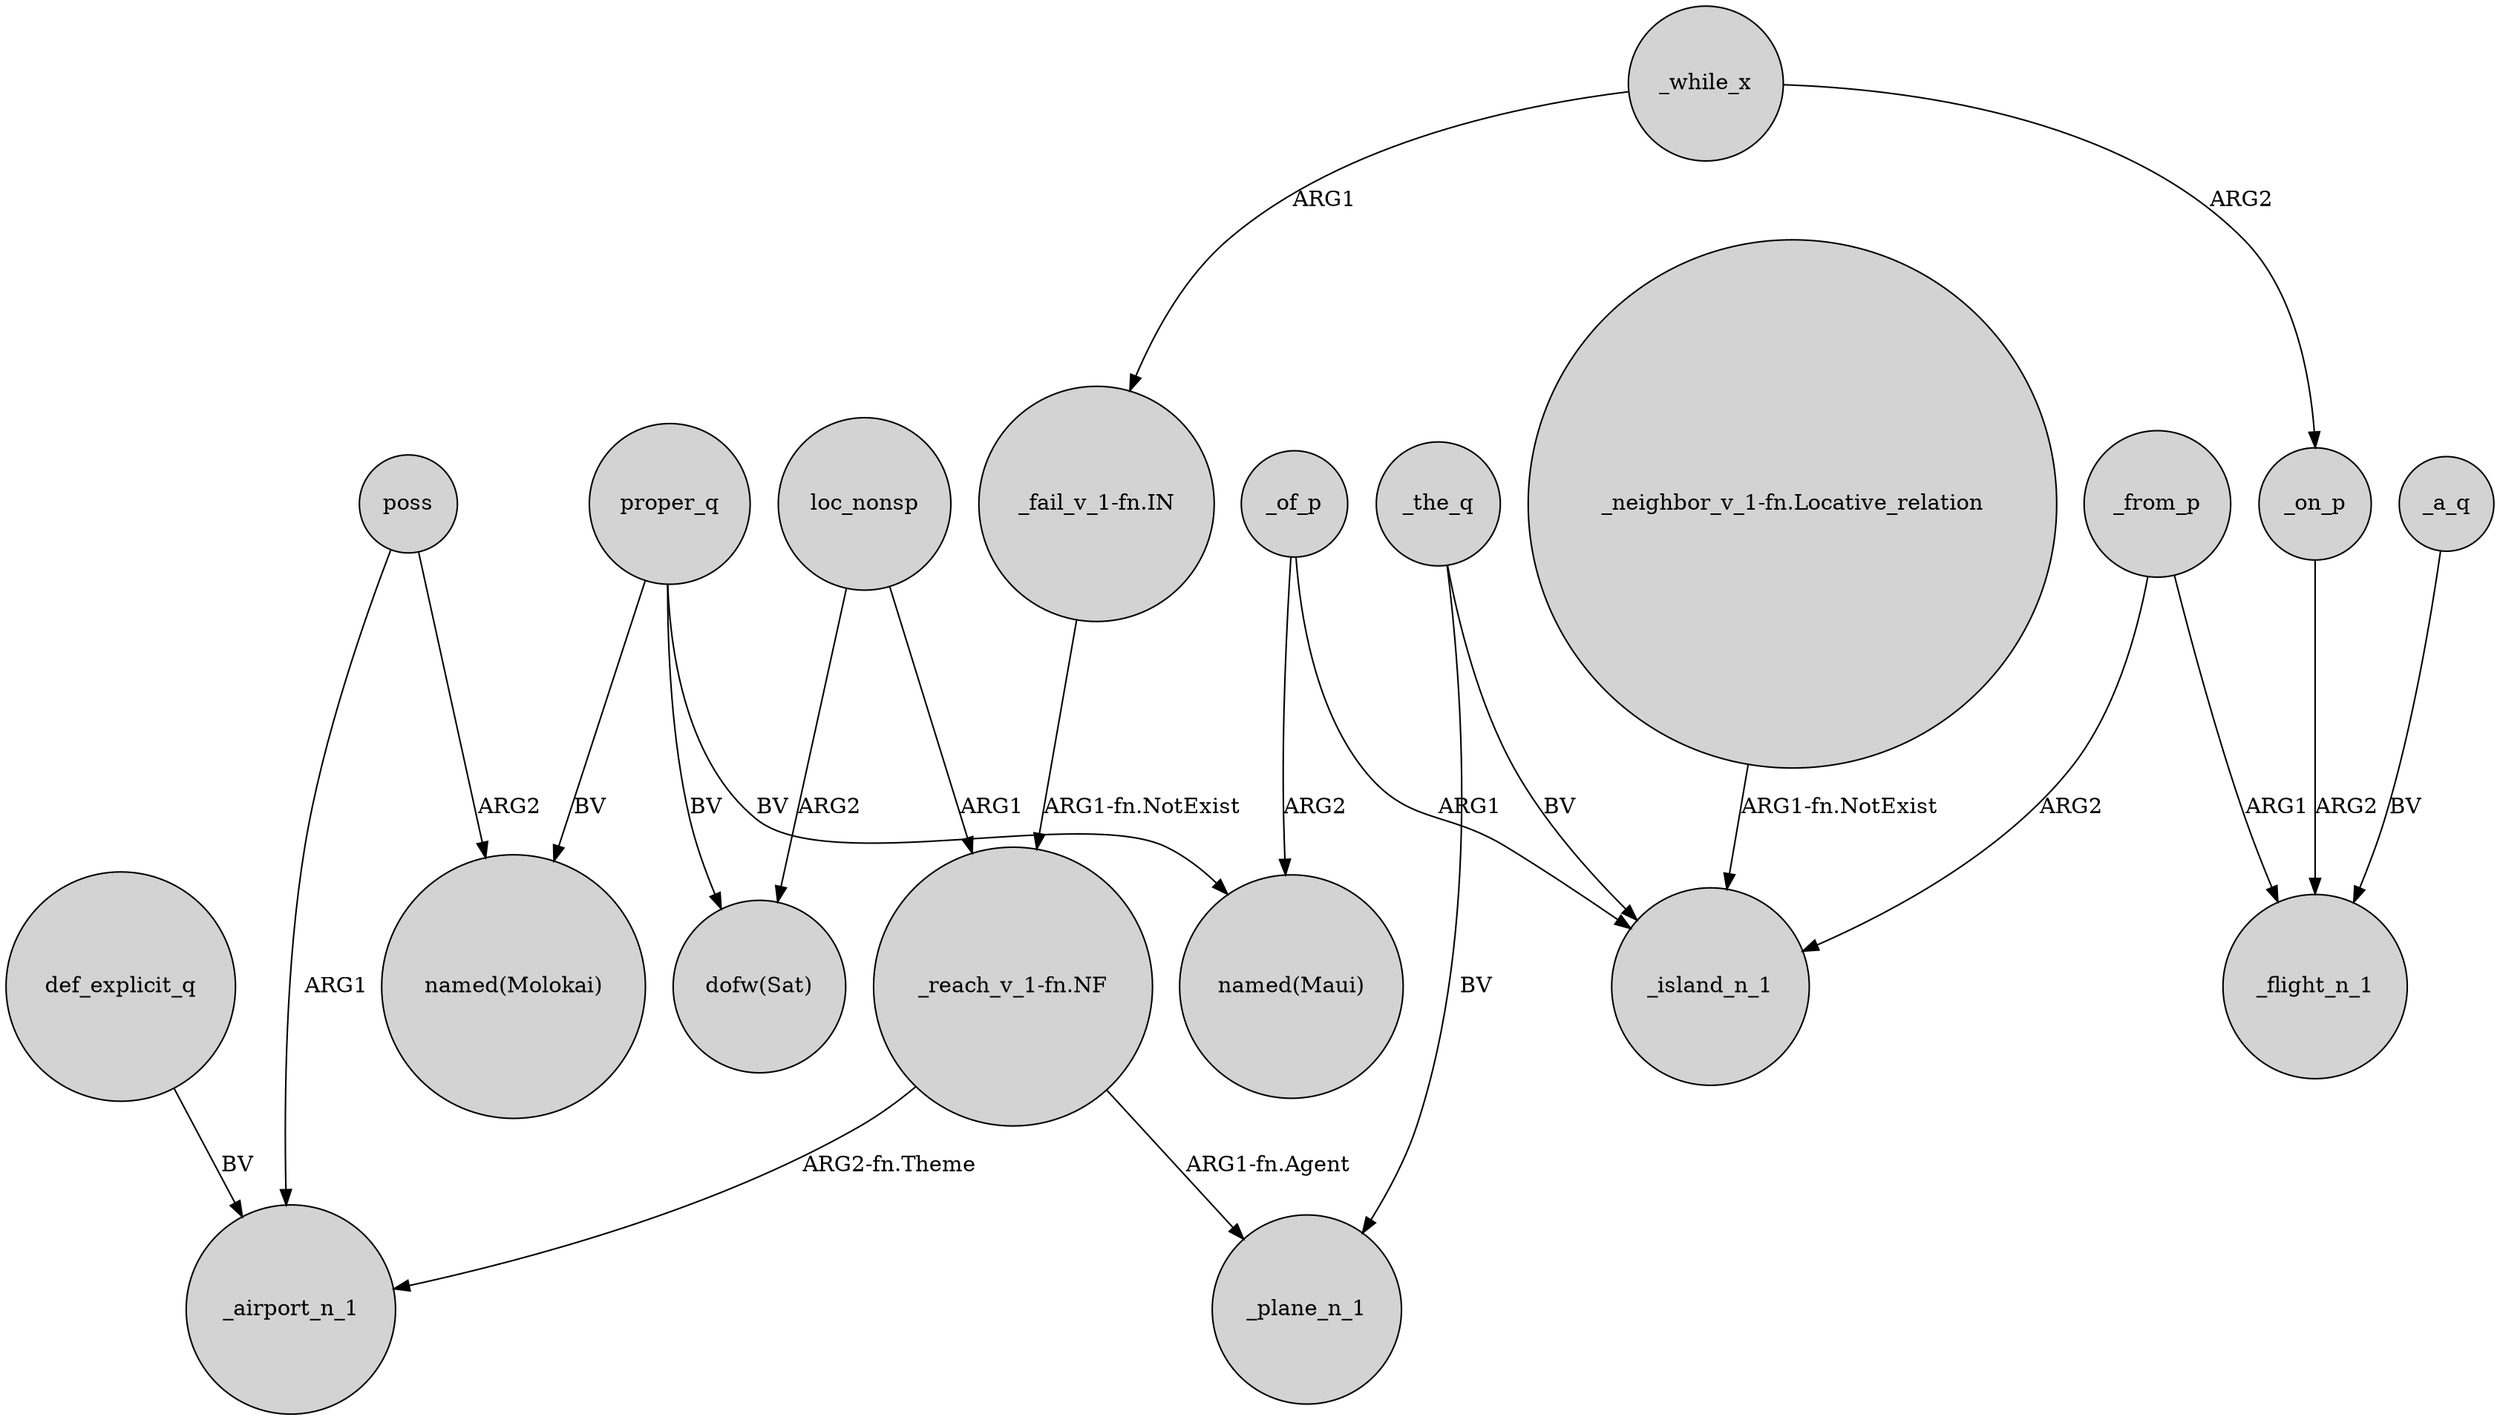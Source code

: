 digraph {
	node [shape=circle style=filled]
	"_reach_v_1-fn.NF" -> _airport_n_1 [label="ARG2-fn.Theme"]
	_a_q -> _flight_n_1 [label=BV]
	_the_q -> _island_n_1 [label=BV]
	_of_p -> _island_n_1 [label=ARG1]
	_while_x -> "_fail_v_1-fn.IN" [label=ARG1]
	_of_p -> "named(Maui)" [label=ARG2]
	poss -> "named(Molokai)" [label=ARG2]
	"_reach_v_1-fn.NF" -> _plane_n_1 [label="ARG1-fn.Agent"]
	proper_q -> "dofw(Sat)" [label=BV]
	"_neighbor_v_1-fn.Locative_relation" -> _island_n_1 [label="ARG1-fn.NotExist"]
	loc_nonsp -> "dofw(Sat)" [label=ARG2]
	loc_nonsp -> "_reach_v_1-fn.NF" [label=ARG1]
	_the_q -> _plane_n_1 [label=BV]
	_on_p -> _flight_n_1 [label=ARG2]
	poss -> _airport_n_1 [label=ARG1]
	proper_q -> "named(Molokai)" [label=BV]
	def_explicit_q -> _airport_n_1 [label=BV]
	proper_q -> "named(Maui)" [label=BV]
	_while_x -> _on_p [label=ARG2]
	"_fail_v_1-fn.IN" -> "_reach_v_1-fn.NF" [label="ARG1-fn.NotExist"]
	_from_p -> _flight_n_1 [label=ARG1]
	_from_p -> _island_n_1 [label=ARG2]
}

